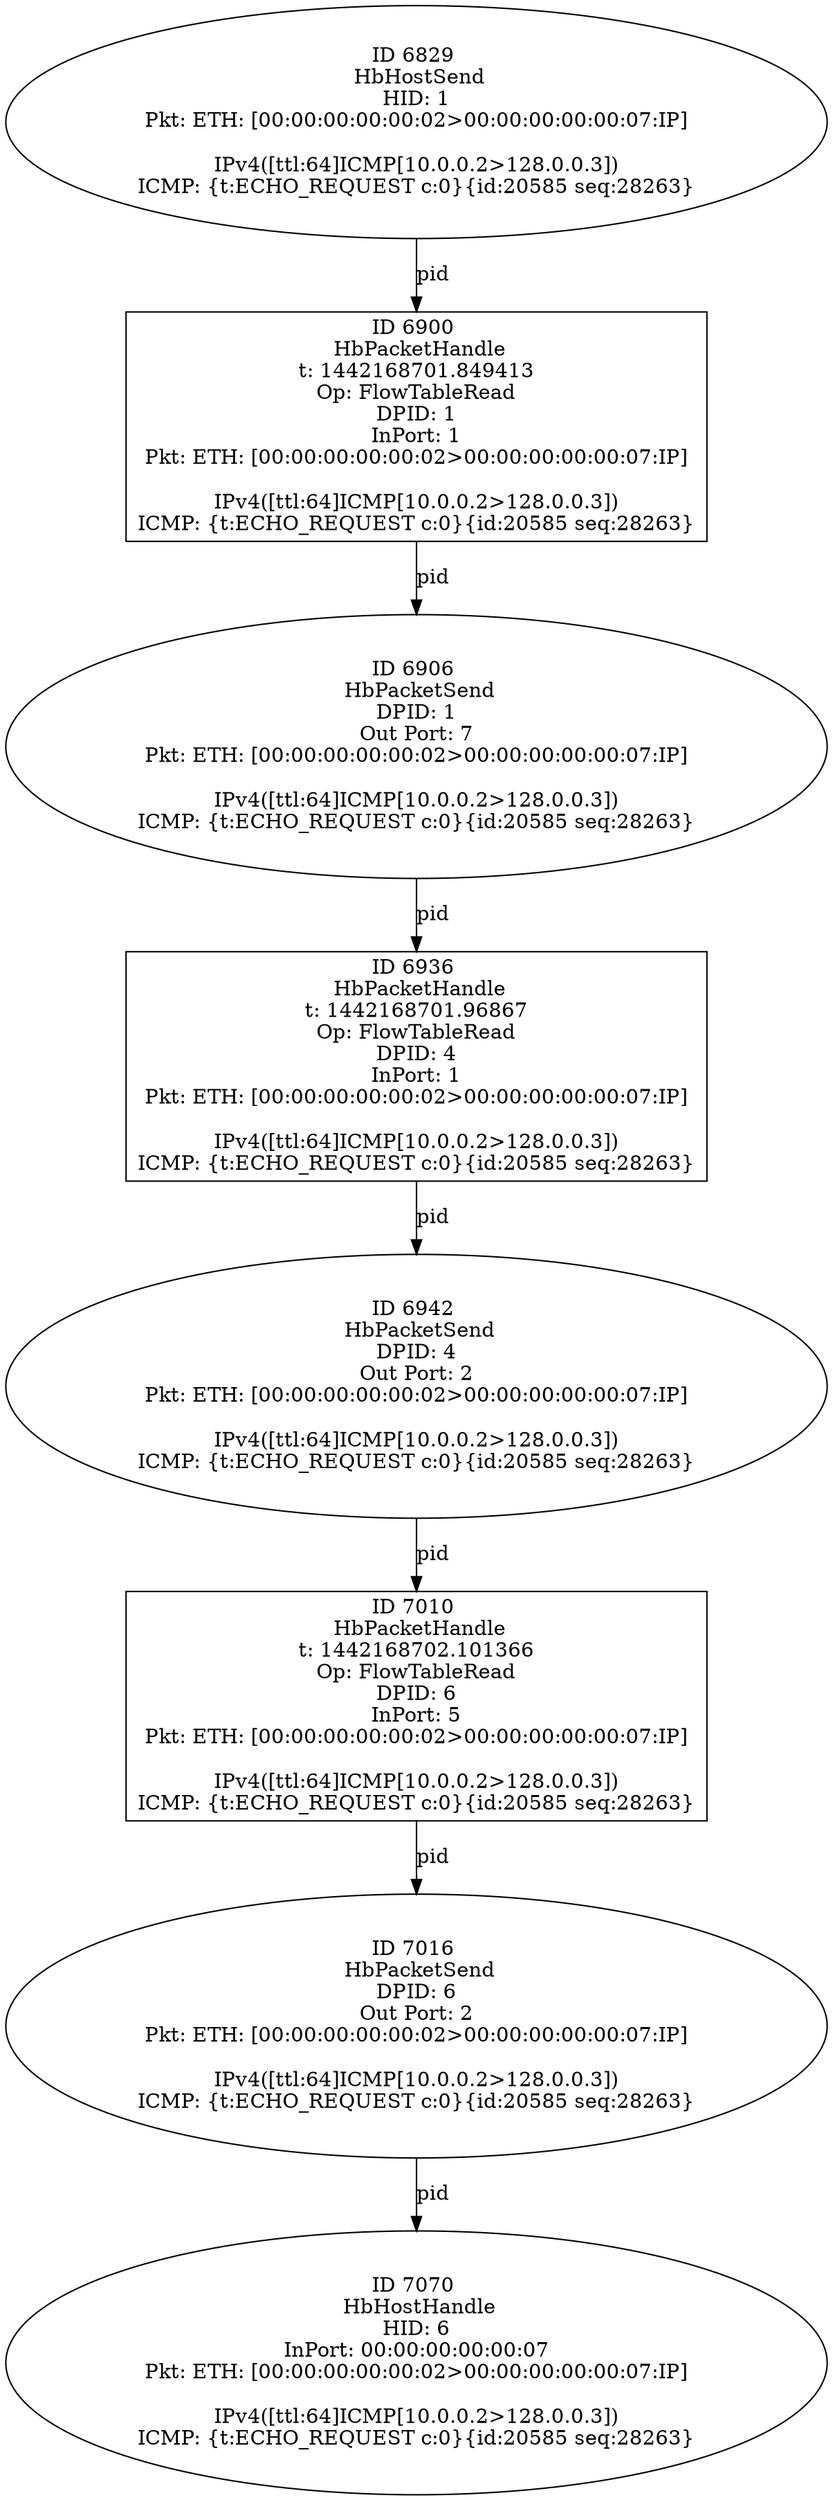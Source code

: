 strict digraph G {
7010 [shape=box, event=<hb_events.HbPacketHandle object at 0x10848e250>, label="ID 7010 
 HbPacketHandle
t: 1442168702.101366
Op: FlowTableRead
DPID: 6
InPort: 5
Pkt: ETH: [00:00:00:00:00:02>00:00:00:00:00:07:IP]

IPv4([ttl:64]ICMP[10.0.0.2>128.0.0.3])
ICMP: {t:ECHO_REQUEST c:0}{id:20585 seq:28263}"];
7016 [shape=oval, event=<hb_events.HbPacketSend object at 0x10849ac90>, label="ID 7016 
 HbPacketSend
DPID: 6
Out Port: 2
Pkt: ETH: [00:00:00:00:00:02>00:00:00:00:00:07:IP]

IPv4([ttl:64]ICMP[10.0.0.2>128.0.0.3])
ICMP: {t:ECHO_REQUEST c:0}{id:20585 seq:28263}"];
6829 [shape=oval, event=<hb_events.HbHostSend object at 0x1083f0b90>, label="ID 6829 
 HbHostSend
HID: 1
Pkt: ETH: [00:00:00:00:00:02>00:00:00:00:00:07:IP]

IPv4([ttl:64]ICMP[10.0.0.2>128.0.0.3])
ICMP: {t:ECHO_REQUEST c:0}{id:20585 seq:28263}"];
6900 [shape=box, event=<hb_events.HbPacketHandle object at 0x108437550>, label="ID 6900 
 HbPacketHandle
t: 1442168701.849413
Op: FlowTableRead
DPID: 1
InPort: 1
Pkt: ETH: [00:00:00:00:00:02>00:00:00:00:00:07:IP]

IPv4([ttl:64]ICMP[10.0.0.2>128.0.0.3])
ICMP: {t:ECHO_REQUEST c:0}{id:20585 seq:28263}"];
6942 [shape=oval, event=<hb_events.HbPacketSend object at 0x108458c10>, label="ID 6942 
 HbPacketSend
DPID: 4
Out Port: 2
Pkt: ETH: [00:00:00:00:00:02>00:00:00:00:00:07:IP]

IPv4([ttl:64]ICMP[10.0.0.2>128.0.0.3])
ICMP: {t:ECHO_REQUEST c:0}{id:20585 seq:28263}"];
6936 [shape=box, event=<hb_events.HbPacketHandle object at 0x108458810>, label="ID 6936 
 HbPacketHandle
t: 1442168701.96867
Op: FlowTableRead
DPID: 4
InPort: 1
Pkt: ETH: [00:00:00:00:00:02>00:00:00:00:00:07:IP]

IPv4([ttl:64]ICMP[10.0.0.2>128.0.0.3])
ICMP: {t:ECHO_REQUEST c:0}{id:20585 seq:28263}"];
6906 [shape=oval, event=<hb_events.HbPacketSend object at 0x108437450>, label="ID 6906 
 HbPacketSend
DPID: 1
Out Port: 7
Pkt: ETH: [00:00:00:00:00:02>00:00:00:00:00:07:IP]

IPv4([ttl:64]ICMP[10.0.0.2>128.0.0.3])
ICMP: {t:ECHO_REQUEST c:0}{id:20585 seq:28263}"];
7070 [shape=oval, event=<hb_events.HbHostHandle object at 0x1084c49d0>, label="ID 7070 
 HbHostHandle
HID: 6
InPort: 00:00:00:00:00:07
Pkt: ETH: [00:00:00:00:00:02>00:00:00:00:00:07:IP]

IPv4([ttl:64]ICMP[10.0.0.2>128.0.0.3])
ICMP: {t:ECHO_REQUEST c:0}{id:20585 seq:28263}"];
7010 -> 7016  [rel=pid, label=pid];
7016 -> 7070  [rel=pid, label=pid];
6829 -> 6900  [rel=pid, label=pid];
6900 -> 6906  [rel=pid, label=pid];
6936 -> 6942  [rel=pid, label=pid];
6906 -> 6936  [rel=pid, label=pid];
6942 -> 7010  [rel=pid, label=pid];
}
